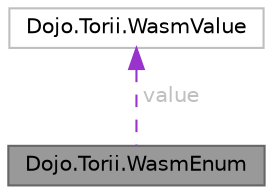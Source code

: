 digraph "Dojo.Torii.WasmEnum"
{
 // LATEX_PDF_SIZE
  bgcolor="transparent";
  edge [fontname=Helvetica,fontsize=10,labelfontname=Helvetica,labelfontsize=10];
  node [fontname=Helvetica,fontsize=10,shape=box,height=0.2,width=0.4];
  Node1 [id="Node000001",label="Dojo.Torii.WasmEnum",height=0.2,width=0.4,color="gray40", fillcolor="grey60", style="filled", fontcolor="black",tooltip=" "];
  Node2 -> Node1 [id="edge1_Node000001_Node000002",dir="back",color="darkorchid3",style="dashed",tooltip=" ",label=" value",fontcolor="grey" ];
  Node2 [id="Node000002",label="Dojo.Torii.WasmValue",height=0.2,width=0.4,color="grey75", fillcolor="white", style="filled",URL="$struct_dojo_1_1_torii_1_1_wasm_value.html",tooltip=" "];
}
